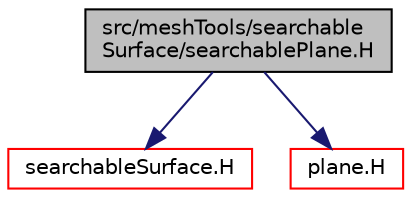 digraph "src/meshTools/searchableSurface/searchablePlane.H"
{
  bgcolor="transparent";
  edge [fontname="Helvetica",fontsize="10",labelfontname="Helvetica",labelfontsize="10"];
  node [fontname="Helvetica",fontsize="10",shape=record];
  Node1 [label="src/meshTools/searchable\lSurface/searchablePlane.H",height=0.2,width=0.4,color="black", fillcolor="grey75", style="filled", fontcolor="black"];
  Node1 -> Node2 [color="midnightblue",fontsize="10",style="solid",fontname="Helvetica"];
  Node2 [label="searchableSurface.H",height=0.2,width=0.4,color="red",URL="$a07480.html"];
  Node1 -> Node3 [color="midnightblue",fontsize="10",style="solid",fontname="Helvetica"];
  Node3 [label="plane.H",height=0.2,width=0.4,color="red",URL="$a08906.html"];
}
